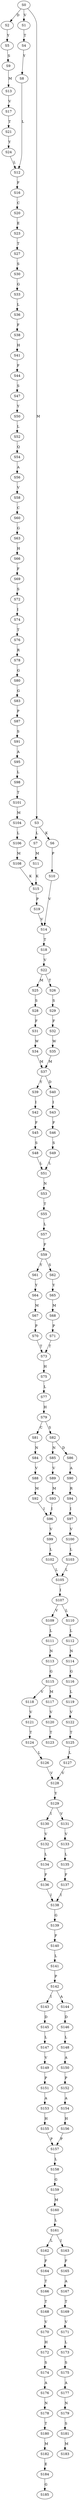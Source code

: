 strict digraph  {
	S0 -> S1 [ label = V ];
	S0 -> S2 [ label = D ];
	S0 -> S3 [ label = M ];
	S1 -> S4 [ label = T ];
	S2 -> S5 [ label = Y ];
	S3 -> S6 [ label = K ];
	S3 -> S7 [ label = L ];
	S4 -> S8 [ label = Y ];
	S5 -> S9 [ label = S ];
	S6 -> S10 [ label = P ];
	S7 -> S11 [ label = M ];
	S8 -> S12 [ label = L ];
	S9 -> S13 [ label = M ];
	S10 -> S14 [ label = V ];
	S11 -> S15 [ label = K ];
	S12 -> S16 [ label = F ];
	S13 -> S17 [ label = V ];
	S14 -> S18 [ label = T ];
	S15 -> S19 [ label = P ];
	S16 -> S20 [ label = C ];
	S17 -> S21 [ label = T ];
	S18 -> S22 [ label = V ];
	S19 -> S14 [ label = V ];
	S20 -> S23 [ label = E ];
	S21 -> S24 [ label = Y ];
	S22 -> S25 [ label = M ];
	S22 -> S26 [ label = T ];
	S23 -> S27 [ label = T ];
	S24 -> S12 [ label = L ];
	S25 -> S28 [ label = S ];
	S26 -> S29 [ label = S ];
	S27 -> S30 [ label = S ];
	S28 -> S31 [ label = F ];
	S29 -> S32 [ label = F ];
	S30 -> S33 [ label = G ];
	S31 -> S34 [ label = W ];
	S32 -> S35 [ label = W ];
	S33 -> S36 [ label = L ];
	S34 -> S37 [ label = M ];
	S35 -> S37 [ label = M ];
	S36 -> S38 [ label = F ];
	S37 -> S39 [ label = Y ];
	S37 -> S40 [ label = D ];
	S38 -> S41 [ label = H ];
	S39 -> S42 [ label = I ];
	S40 -> S43 [ label = I ];
	S41 -> S44 [ label = F ];
	S42 -> S45 [ label = F ];
	S43 -> S46 [ label = F ];
	S44 -> S47 [ label = S ];
	S45 -> S48 [ label = S ];
	S46 -> S49 [ label = S ];
	S47 -> S50 [ label = Y ];
	S48 -> S51 [ label = L ];
	S49 -> S51 [ label = L ];
	S50 -> S52 [ label = L ];
	S51 -> S53 [ label = N ];
	S52 -> S54 [ label = Q ];
	S53 -> S55 [ label = T ];
	S54 -> S56 [ label = A ];
	S55 -> S57 [ label = L ];
	S56 -> S58 [ label = V ];
	S57 -> S59 [ label = F ];
	S58 -> S60 [ label = C ];
	S59 -> S61 [ label = Y ];
	S59 -> S62 [ label = S ];
	S60 -> S63 [ label = G ];
	S61 -> S64 [ label = Y ];
	S62 -> S65 [ label = Y ];
	S63 -> S66 [ label = H ];
	S64 -> S67 [ label = M ];
	S65 -> S68 [ label = M ];
	S66 -> S69 [ label = F ];
	S67 -> S70 [ label = P ];
	S68 -> S71 [ label = P ];
	S69 -> S72 [ label = S ];
	S70 -> S73 [ label = T ];
	S71 -> S73 [ label = T ];
	S72 -> S74 [ label = I ];
	S73 -> S75 [ label = H ];
	S74 -> S76 [ label = T ];
	S75 -> S77 [ label = L ];
	S76 -> S78 [ label = R ];
	S77 -> S79 [ label = H ];
	S78 -> S80 [ label = G ];
	S79 -> S81 [ label = C ];
	S79 -> S82 [ label = S ];
	S80 -> S83 [ label = G ];
	S81 -> S84 [ label = N ];
	S82 -> S85 [ label = N ];
	S82 -> S86 [ label = D ];
	S83 -> S87 [ label = P ];
	S84 -> S88 [ label = V ];
	S85 -> S89 [ label = V ];
	S86 -> S90 [ label = A ];
	S87 -> S91 [ label = S ];
	S88 -> S92 [ label = M ];
	S89 -> S93 [ label = M ];
	S90 -> S94 [ label = R ];
	S91 -> S95 [ label = A ];
	S92 -> S96 [ label = I ];
	S93 -> S96 [ label = I ];
	S94 -> S97 [ label = I ];
	S95 -> S98 [ label = L ];
	S96 -> S99 [ label = V ];
	S97 -> S100 [ label = V ];
	S98 -> S101 [ label = T ];
	S99 -> S102 [ label = L ];
	S100 -> S103 [ label = L ];
	S101 -> S104 [ label = M ];
	S102 -> S105 [ label = L ];
	S103 -> S105 [ label = L ];
	S104 -> S106 [ label = L ];
	S105 -> S107 [ label = I ];
	S106 -> S108 [ label = M ];
	S107 -> S109 [ label = V ];
	S107 -> S110 [ label = L ];
	S108 -> S15 [ label = K ];
	S109 -> S111 [ label = L ];
	S110 -> S112 [ label = L ];
	S111 -> S113 [ label = N ];
	S112 -> S114 [ label = N ];
	S113 -> S115 [ label = G ];
	S114 -> S116 [ label = G ];
	S115 -> S117 [ label = M ];
	S115 -> S118 [ label = V ];
	S116 -> S119 [ label = L ];
	S117 -> S120 [ label = V ];
	S118 -> S121 [ label = V ];
	S119 -> S122 [ label = V ];
	S120 -> S123 [ label = T ];
	S121 -> S124 [ label = T ];
	S122 -> S125 [ label = T ];
	S124 -> S126 [ label = L ];
	S125 -> S127 [ label = L ];
	S126 -> S128 [ label = V ];
	S127 -> S128 [ label = V ];
	S128 -> S129 [ label = Y ];
	S129 -> S130 [ label = I ];
	S129 -> S131 [ label = V ];
	S130 -> S132 [ label = V ];
	S131 -> S133 [ label = V ];
	S132 -> S134 [ label = L ];
	S133 -> S135 [ label = L ];
	S134 -> S136 [ label = F ];
	S135 -> S137 [ label = F ];
	S136 -> S138 [ label = I ];
	S137 -> S138 [ label = I ];
	S138 -> S139 [ label = G ];
	S139 -> S140 [ label = F ];
	S140 -> S141 [ label = L ];
	S141 -> S142 [ label = P ];
	S142 -> S143 [ label = I ];
	S142 -> S144 [ label = A ];
	S143 -> S145 [ label = D ];
	S144 -> S146 [ label = D ];
	S145 -> S147 [ label = L ];
	S146 -> S148 [ label = L ];
	S147 -> S149 [ label = V ];
	S148 -> S150 [ label = A ];
	S149 -> S151 [ label = P ];
	S150 -> S152 [ label = P ];
	S151 -> S153 [ label = A ];
	S152 -> S154 [ label = A ];
	S153 -> S155 [ label = H ];
	S154 -> S156 [ label = H ];
	S155 -> S157 [ label = P ];
	S156 -> S157 [ label = P ];
	S157 -> S158 [ label = L ];
	S158 -> S159 [ label = G ];
	S159 -> S160 [ label = M ];
	S160 -> S161 [ label = L ];
	S161 -> S162 [ label = L ];
	S161 -> S163 [ label = I ];
	S162 -> S164 [ label = F ];
	S163 -> S165 [ label = F ];
	S164 -> S166 [ label = T ];
	S165 -> S167 [ label = A ];
	S166 -> S168 [ label = T ];
	S167 -> S169 [ label = T ];
	S168 -> S170 [ label = V ];
	S169 -> S171 [ label = V ];
	S170 -> S172 [ label = H ];
	S171 -> S173 [ label = L ];
	S172 -> S174 [ label = S ];
	S173 -> S175 [ label = S ];
	S174 -> S176 [ label = A ];
	S175 -> S177 [ label = A ];
	S176 -> S178 [ label = N ];
	S177 -> S179 [ label = N ];
	S178 -> S180 [ label = T ];
	S179 -> S181 [ label = S ];
	S180 -> S182 [ label = M ];
	S181 -> S183 [ label = M ];
	S182 -> S184 [ label = E ];
	S184 -> S185 [ label = G ];
}
